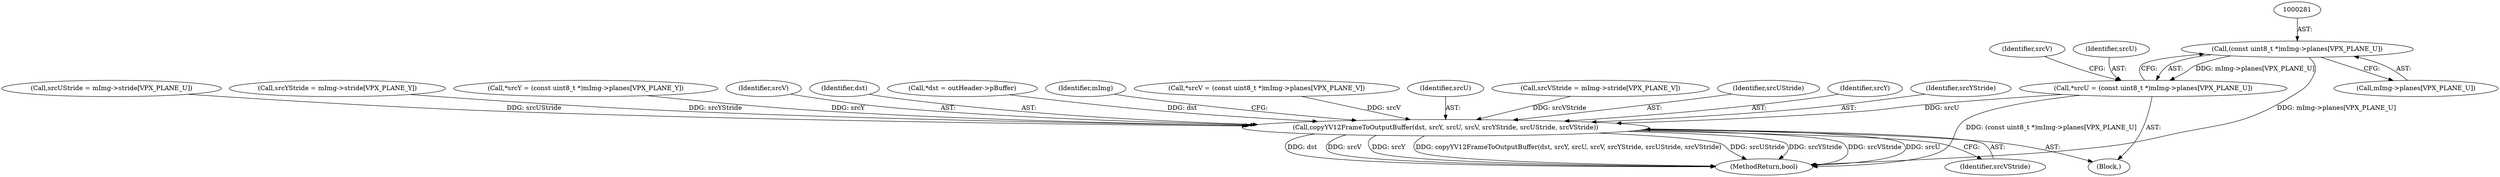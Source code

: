 digraph "1_Android_f9ed2fe6d61259e779a37d4c2d7edb33a1c1f8ba@array" {
"1000280" [label="(Call,(const uint8_t *)mImg->planes[VPX_PLANE_U])"];
"1000278" [label="(Call,*srcU = (const uint8_t *)mImg->planes[VPX_PLANE_U])"];
"1000321" [label="(Call,copyYV12FrameToOutputBuffer(dst, srcY, srcU, srcV, srcYStride, srcUStride, srcVStride))"];
"1000330" [label="(Identifier,mImg)"];
"1000288" [label="(Call,*srcV = (const uint8_t *)mImg->planes[VPX_PLANE_V])"];
"1000289" [label="(Identifier,srcV)"];
"1000280" [label="(Call,(const uint8_t *)mImg->planes[VPX_PLANE_U])"];
"1000279" [label="(Identifier,srcU)"];
"1000321" [label="(Call,copyYV12FrameToOutputBuffer(dst, srcY, srcU, srcV, srcYStride, srcUStride, srcVStride))"];
"1000324" [label="(Identifier,srcU)"];
"1000314" [label="(Call,srcVStride = mImg->stride[VPX_PLANE_V])"];
"1000174" [label="(Block,)"];
"1000327" [label="(Identifier,srcUStride)"];
"1000395" [label="(MethodReturn,bool)"];
"1000328" [label="(Identifier,srcVStride)"];
"1000323" [label="(Identifier,srcY)"];
"1000326" [label="(Identifier,srcYStride)"];
"1000306" [label="(Call,srcUStride = mImg->stride[VPX_PLANE_U])"];
"1000282" [label="(Call,mImg->planes[VPX_PLANE_U])"];
"1000298" [label="(Call,srcYStride = mImg->stride[VPX_PLANE_Y])"];
"1000268" [label="(Call,*srcY = (const uint8_t *)mImg->planes[VPX_PLANE_Y])"];
"1000325" [label="(Identifier,srcV)"];
"1000278" [label="(Call,*srcU = (const uint8_t *)mImg->planes[VPX_PLANE_U])"];
"1000322" [label="(Identifier,dst)"];
"1000262" [label="(Call,*dst = outHeader->pBuffer)"];
"1000280" -> "1000278"  [label="AST: "];
"1000280" -> "1000282"  [label="CFG: "];
"1000281" -> "1000280"  [label="AST: "];
"1000282" -> "1000280"  [label="AST: "];
"1000278" -> "1000280"  [label="CFG: "];
"1000280" -> "1000395"  [label="DDG: mImg->planes[VPX_PLANE_U]"];
"1000280" -> "1000278"  [label="DDG: mImg->planes[VPX_PLANE_U]"];
"1000278" -> "1000174"  [label="AST: "];
"1000279" -> "1000278"  [label="AST: "];
"1000289" -> "1000278"  [label="CFG: "];
"1000278" -> "1000395"  [label="DDG: (const uint8_t *)mImg->planes[VPX_PLANE_U]"];
"1000278" -> "1000321"  [label="DDG: srcU"];
"1000321" -> "1000174"  [label="AST: "];
"1000321" -> "1000328"  [label="CFG: "];
"1000322" -> "1000321"  [label="AST: "];
"1000323" -> "1000321"  [label="AST: "];
"1000324" -> "1000321"  [label="AST: "];
"1000325" -> "1000321"  [label="AST: "];
"1000326" -> "1000321"  [label="AST: "];
"1000327" -> "1000321"  [label="AST: "];
"1000328" -> "1000321"  [label="AST: "];
"1000330" -> "1000321"  [label="CFG: "];
"1000321" -> "1000395"  [label="DDG: srcYStride"];
"1000321" -> "1000395"  [label="DDG: srcVStride"];
"1000321" -> "1000395"  [label="DDG: srcU"];
"1000321" -> "1000395"  [label="DDG: dst"];
"1000321" -> "1000395"  [label="DDG: srcV"];
"1000321" -> "1000395"  [label="DDG: srcY"];
"1000321" -> "1000395"  [label="DDG: copyYV12FrameToOutputBuffer(dst, srcY, srcU, srcV, srcYStride, srcUStride, srcVStride)"];
"1000321" -> "1000395"  [label="DDG: srcUStride"];
"1000262" -> "1000321"  [label="DDG: dst"];
"1000268" -> "1000321"  [label="DDG: srcY"];
"1000288" -> "1000321"  [label="DDG: srcV"];
"1000298" -> "1000321"  [label="DDG: srcYStride"];
"1000306" -> "1000321"  [label="DDG: srcUStride"];
"1000314" -> "1000321"  [label="DDG: srcVStride"];
}
